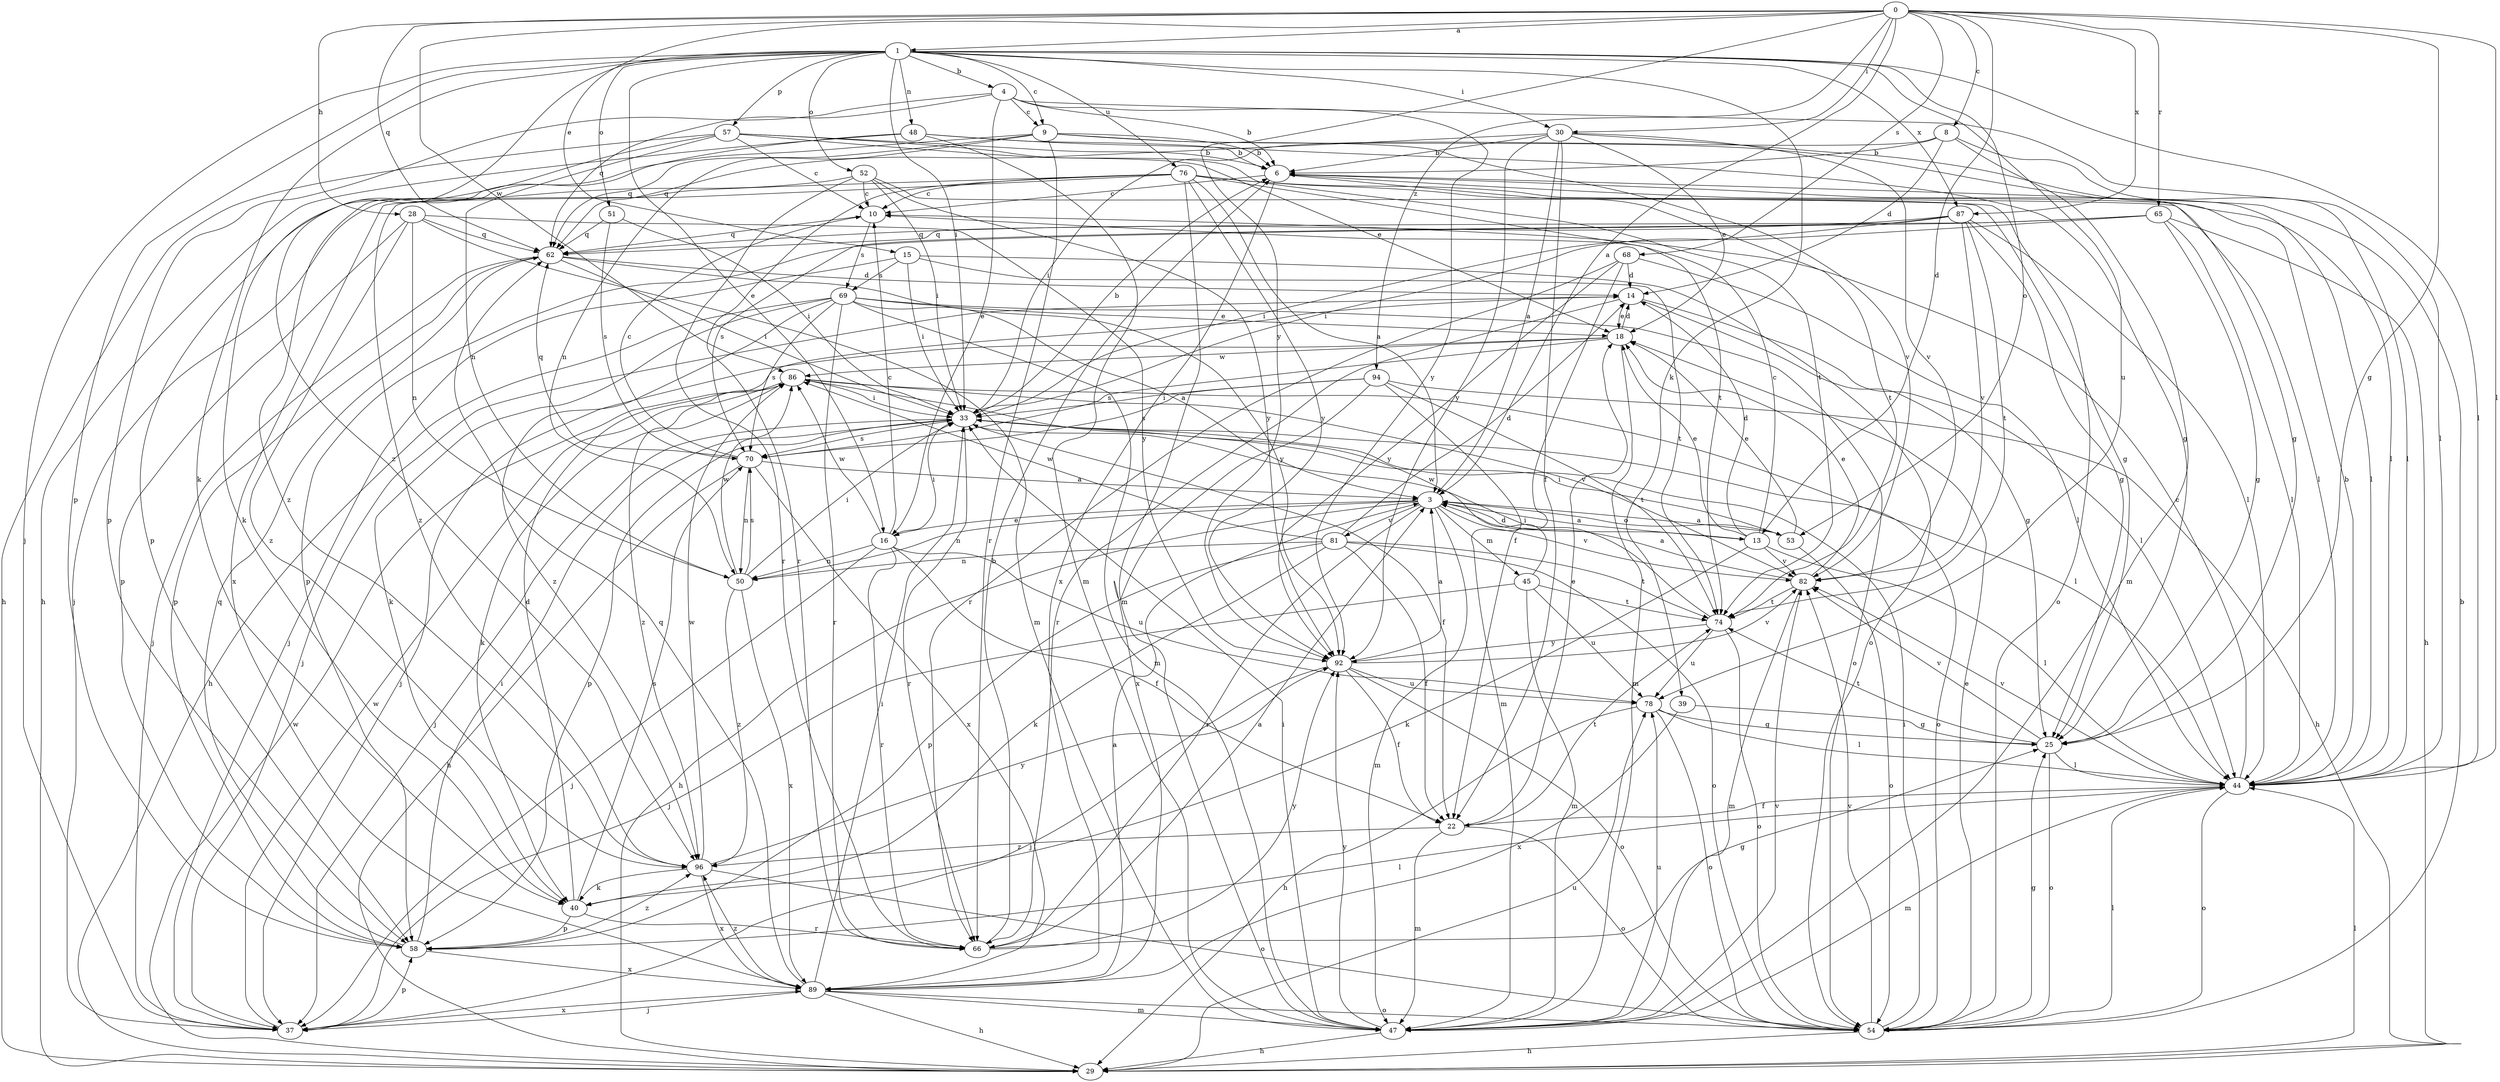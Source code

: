 strict digraph  {
0;
1;
3;
4;
6;
8;
9;
10;
13;
14;
15;
16;
18;
22;
25;
28;
29;
30;
33;
37;
39;
40;
44;
45;
47;
48;
50;
51;
52;
53;
54;
57;
58;
62;
65;
66;
68;
69;
70;
74;
76;
78;
81;
82;
86;
87;
89;
92;
94;
96;
0 -> 1  [label=a];
0 -> 3  [label=a];
0 -> 8  [label=c];
0 -> 13  [label=d];
0 -> 15  [label=e];
0 -> 25  [label=g];
0 -> 28  [label=h];
0 -> 30  [label=i];
0 -> 44  [label=l];
0 -> 62  [label=q];
0 -> 65  [label=r];
0 -> 68  [label=s];
0 -> 86  [label=w];
0 -> 87  [label=x];
0 -> 92  [label=y];
0 -> 94  [label=z];
1 -> 4  [label=b];
1 -> 9  [label=c];
1 -> 16  [label=e];
1 -> 30  [label=i];
1 -> 33  [label=i];
1 -> 37  [label=j];
1 -> 39  [label=k];
1 -> 40  [label=k];
1 -> 44  [label=l];
1 -> 48  [label=n];
1 -> 51  [label=o];
1 -> 52  [label=o];
1 -> 53  [label=o];
1 -> 57  [label=p];
1 -> 58  [label=p];
1 -> 76  [label=u];
1 -> 78  [label=u];
1 -> 87  [label=x];
1 -> 96  [label=z];
3 -> 13  [label=d];
3 -> 16  [label=e];
3 -> 29  [label=h];
3 -> 45  [label=m];
3 -> 47  [label=m];
3 -> 50  [label=n];
3 -> 53  [label=o];
3 -> 66  [label=r];
3 -> 81  [label=v];
3 -> 82  [label=v];
4 -> 6  [label=b];
4 -> 9  [label=c];
4 -> 16  [label=e];
4 -> 44  [label=l];
4 -> 58  [label=p];
4 -> 62  [label=q];
4 -> 92  [label=y];
6 -> 10  [label=c];
6 -> 44  [label=l];
6 -> 74  [label=t];
6 -> 89  [label=x];
8 -> 6  [label=b];
8 -> 14  [label=d];
8 -> 33  [label=i];
8 -> 44  [label=l];
8 -> 47  [label=m];
9 -> 6  [label=b];
9 -> 25  [label=g];
9 -> 50  [label=n];
9 -> 58  [label=p];
9 -> 62  [label=q];
9 -> 66  [label=r];
9 -> 82  [label=v];
10 -> 62  [label=q];
10 -> 69  [label=s];
13 -> 3  [label=a];
13 -> 10  [label=c];
13 -> 14  [label=d];
13 -> 18  [label=e];
13 -> 40  [label=k];
13 -> 44  [label=l];
13 -> 82  [label=v];
14 -> 18  [label=e];
14 -> 25  [label=g];
14 -> 37  [label=j];
14 -> 44  [label=l];
14 -> 66  [label=r];
15 -> 33  [label=i];
15 -> 37  [label=j];
15 -> 54  [label=o];
15 -> 69  [label=s];
15 -> 74  [label=t];
16 -> 10  [label=c];
16 -> 22  [label=f];
16 -> 33  [label=i];
16 -> 37  [label=j];
16 -> 50  [label=n];
16 -> 66  [label=r];
16 -> 78  [label=u];
16 -> 86  [label=w];
18 -> 14  [label=d];
18 -> 37  [label=j];
18 -> 47  [label=m];
18 -> 70  [label=s];
18 -> 86  [label=w];
22 -> 18  [label=e];
22 -> 47  [label=m];
22 -> 54  [label=o];
22 -> 74  [label=t];
22 -> 96  [label=z];
25 -> 44  [label=l];
25 -> 54  [label=o];
25 -> 74  [label=t];
25 -> 82  [label=v];
28 -> 47  [label=m];
28 -> 50  [label=n];
28 -> 58  [label=p];
28 -> 62  [label=q];
28 -> 92  [label=y];
28 -> 96  [label=z];
29 -> 44  [label=l];
29 -> 78  [label=u];
29 -> 86  [label=w];
30 -> 3  [label=a];
30 -> 6  [label=b];
30 -> 18  [label=e];
30 -> 22  [label=f];
30 -> 44  [label=l];
30 -> 62  [label=q];
30 -> 82  [label=v];
30 -> 92  [label=y];
33 -> 6  [label=b];
33 -> 22  [label=f];
33 -> 37  [label=j];
33 -> 54  [label=o];
33 -> 58  [label=p];
33 -> 66  [label=r];
33 -> 70  [label=s];
37 -> 58  [label=p];
37 -> 86  [label=w];
37 -> 89  [label=x];
39 -> 25  [label=g];
39 -> 89  [label=x];
40 -> 14  [label=d];
40 -> 58  [label=p];
40 -> 66  [label=r];
40 -> 70  [label=s];
44 -> 6  [label=b];
44 -> 10  [label=c];
44 -> 22  [label=f];
44 -> 47  [label=m];
44 -> 54  [label=o];
44 -> 82  [label=v];
45 -> 37  [label=j];
45 -> 47  [label=m];
45 -> 74  [label=t];
45 -> 78  [label=u];
45 -> 86  [label=w];
47 -> 29  [label=h];
47 -> 33  [label=i];
47 -> 78  [label=u];
47 -> 82  [label=v];
47 -> 92  [label=y];
48 -> 6  [label=b];
48 -> 25  [label=g];
48 -> 29  [label=h];
48 -> 47  [label=m];
48 -> 96  [label=z];
50 -> 33  [label=i];
50 -> 70  [label=s];
50 -> 86  [label=w];
50 -> 89  [label=x];
50 -> 96  [label=z];
51 -> 33  [label=i];
51 -> 62  [label=q];
51 -> 70  [label=s];
52 -> 10  [label=c];
52 -> 25  [label=g];
52 -> 33  [label=i];
52 -> 37  [label=j];
52 -> 66  [label=r];
52 -> 92  [label=y];
53 -> 3  [label=a];
53 -> 18  [label=e];
53 -> 33  [label=i];
53 -> 54  [label=o];
54 -> 6  [label=b];
54 -> 18  [label=e];
54 -> 25  [label=g];
54 -> 29  [label=h];
54 -> 33  [label=i];
54 -> 44  [label=l];
54 -> 82  [label=v];
57 -> 6  [label=b];
57 -> 10  [label=c];
57 -> 18  [label=e];
57 -> 29  [label=h];
57 -> 40  [label=k];
57 -> 50  [label=n];
57 -> 74  [label=t];
58 -> 33  [label=i];
58 -> 44  [label=l];
58 -> 62  [label=q];
58 -> 89  [label=x];
58 -> 96  [label=z];
62 -> 14  [label=d];
62 -> 33  [label=i];
62 -> 37  [label=j];
62 -> 58  [label=p];
62 -> 92  [label=y];
65 -> 25  [label=g];
65 -> 29  [label=h];
65 -> 33  [label=i];
65 -> 44  [label=l];
65 -> 58  [label=p];
65 -> 62  [label=q];
66 -> 3  [label=a];
66 -> 6  [label=b];
66 -> 25  [label=g];
66 -> 92  [label=y];
68 -> 14  [label=d];
68 -> 22  [label=f];
68 -> 44  [label=l];
68 -> 66  [label=r];
68 -> 92  [label=y];
69 -> 3  [label=a];
69 -> 18  [label=e];
69 -> 29  [label=h];
69 -> 40  [label=k];
69 -> 47  [label=m];
69 -> 54  [label=o];
69 -> 66  [label=r];
69 -> 70  [label=s];
69 -> 96  [label=z];
70 -> 3  [label=a];
70 -> 10  [label=c];
70 -> 29  [label=h];
70 -> 50  [label=n];
70 -> 62  [label=q];
70 -> 89  [label=x];
74 -> 33  [label=i];
74 -> 54  [label=o];
74 -> 78  [label=u];
74 -> 92  [label=y];
76 -> 3  [label=a];
76 -> 10  [label=c];
76 -> 44  [label=l];
76 -> 47  [label=m];
76 -> 54  [label=o];
76 -> 66  [label=r];
76 -> 74  [label=t];
76 -> 89  [label=x];
76 -> 92  [label=y];
76 -> 96  [label=z];
78 -> 25  [label=g];
78 -> 29  [label=h];
78 -> 44  [label=l];
78 -> 54  [label=o];
81 -> 14  [label=d];
81 -> 22  [label=f];
81 -> 40  [label=k];
81 -> 50  [label=n];
81 -> 54  [label=o];
81 -> 58  [label=p];
81 -> 74  [label=t];
81 -> 86  [label=w];
82 -> 3  [label=a];
82 -> 18  [label=e];
82 -> 47  [label=m];
82 -> 74  [label=t];
86 -> 33  [label=i];
86 -> 40  [label=k];
86 -> 44  [label=l];
86 -> 82  [label=v];
86 -> 96  [label=z];
87 -> 25  [label=g];
87 -> 33  [label=i];
87 -> 44  [label=l];
87 -> 62  [label=q];
87 -> 70  [label=s];
87 -> 74  [label=t];
87 -> 82  [label=v];
89 -> 3  [label=a];
89 -> 29  [label=h];
89 -> 33  [label=i];
89 -> 37  [label=j];
89 -> 47  [label=m];
89 -> 54  [label=o];
89 -> 62  [label=q];
89 -> 96  [label=z];
92 -> 3  [label=a];
92 -> 22  [label=f];
92 -> 37  [label=j];
92 -> 54  [label=o];
92 -> 78  [label=u];
92 -> 82  [label=v];
94 -> 29  [label=h];
94 -> 33  [label=i];
94 -> 47  [label=m];
94 -> 70  [label=s];
94 -> 74  [label=t];
94 -> 89  [label=x];
96 -> 40  [label=k];
96 -> 54  [label=o];
96 -> 86  [label=w];
96 -> 89  [label=x];
96 -> 92  [label=y];
}
